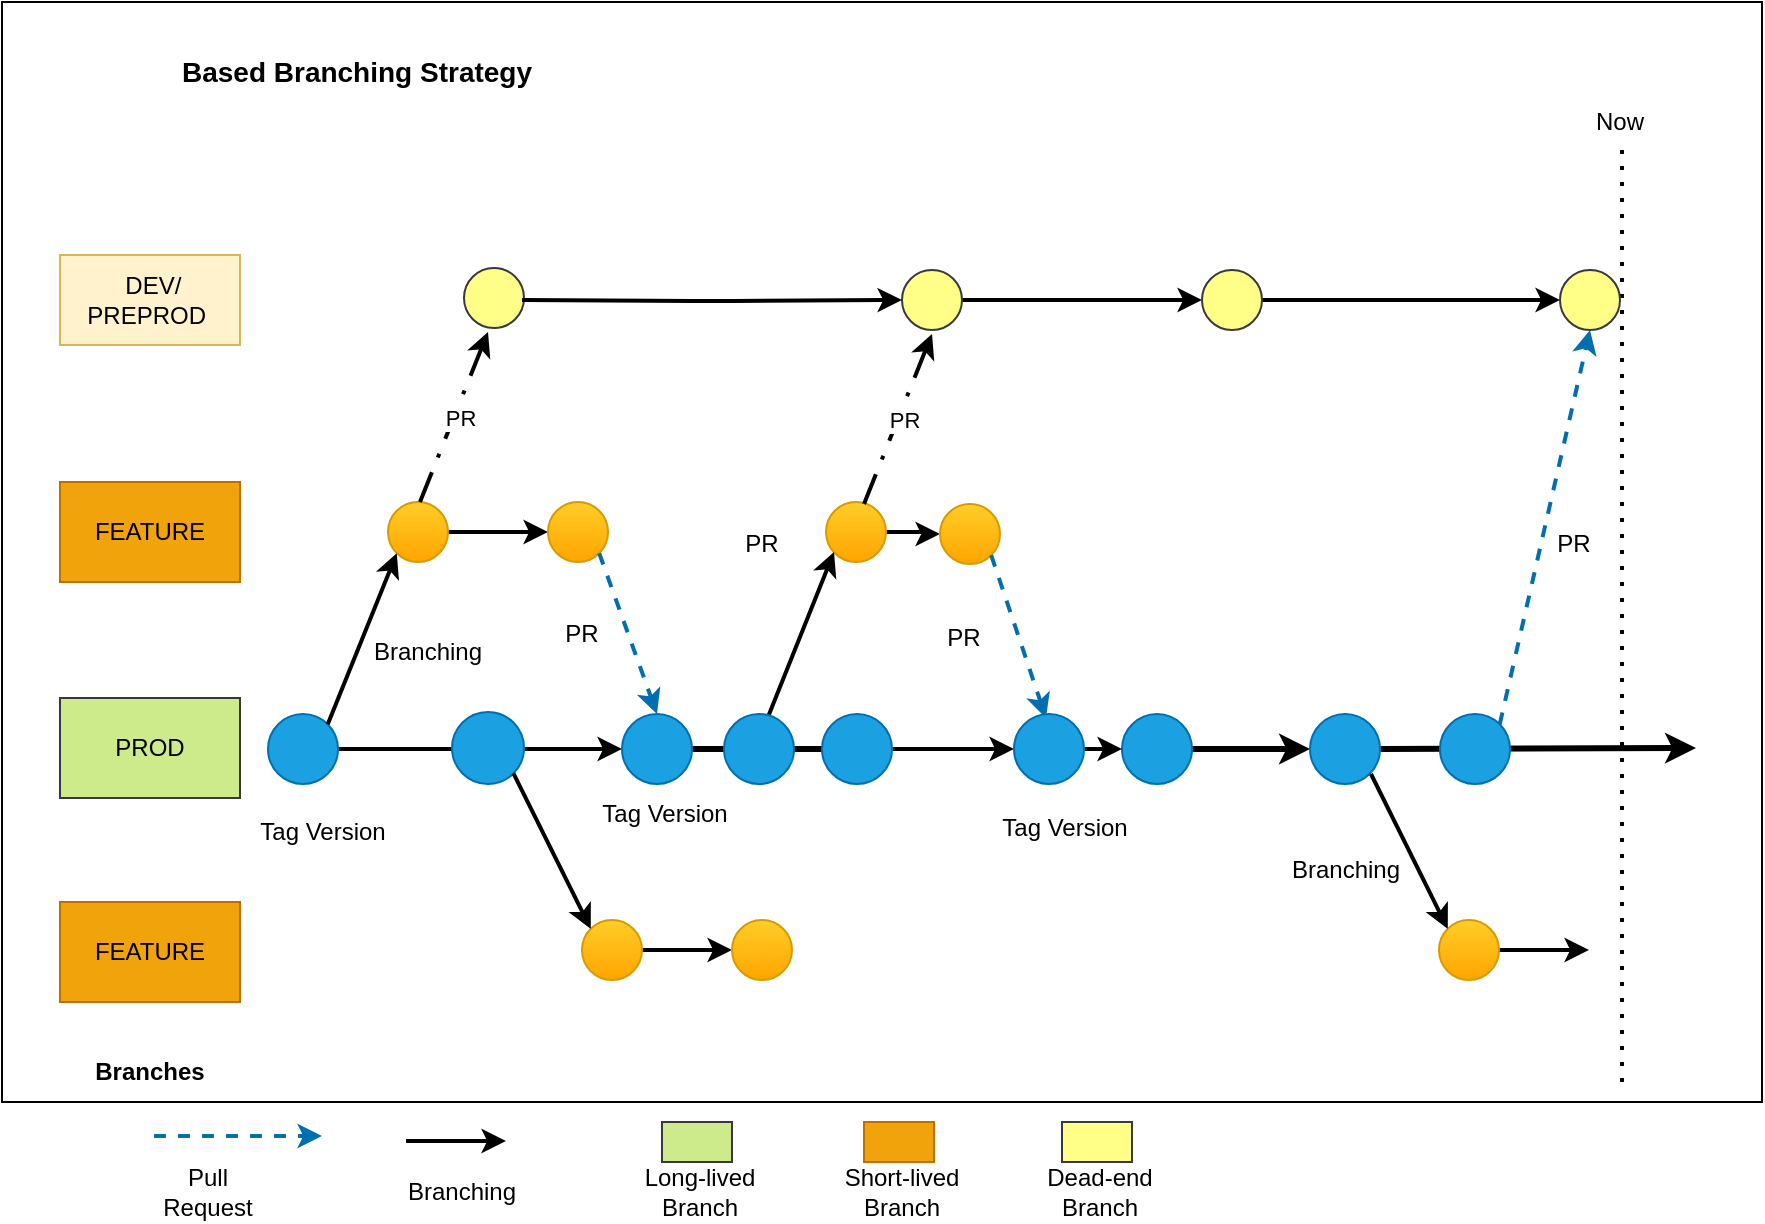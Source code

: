 <mxfile version="28.2.5">
  <diagram name="Page-1" id="fNi7HsKWAP1Vv983aiha">
    <mxGraphModel dx="928" dy="479" grid="1" gridSize="10" guides="1" tooltips="1" connect="1" arrows="1" fold="1" page="1" pageScale="1" pageWidth="1100" pageHeight="850" math="0" shadow="0">
      <root>
        <mxCell id="0" />
        <mxCell id="1" parent="0" />
        <mxCell id="CxoHVnS2cL3AwVolu_ET-243" value="" style="rounded=0;whiteSpace=wrap;html=1;fillColor=none;" parent="1" vertex="1">
          <mxGeometry x="120" y="390" width="880" height="550" as="geometry" />
        </mxCell>
        <mxCell id="CxoHVnS2cL3AwVolu_ET-139" value="" style="endArrow=none;dashed=1;html=1;dashPattern=1 3;strokeWidth=2;rounded=1;" parent="1" edge="1">
          <mxGeometry width="50" height="50" relative="1" as="geometry">
            <mxPoint x="930" y="930" as="sourcePoint" />
            <mxPoint x="930" y="460" as="targetPoint" />
          </mxGeometry>
        </mxCell>
        <mxCell id="CxoHVnS2cL3AwVolu_ET-140" style="edgeStyle=orthogonalEdgeStyle;rounded=1;orthogonalLoop=1;jettySize=auto;html=1;entryX=0;entryY=0.5;entryDx=0;entryDy=0;endArrow=none;endFill=0;strokeWidth=3;" parent="1" source="CxoHVnS2cL3AwVolu_ET-170" target="CxoHVnS2cL3AwVolu_ET-152" edge="1">
          <mxGeometry relative="1" as="geometry" />
        </mxCell>
        <mxCell id="CxoHVnS2cL3AwVolu_ET-248" style="edgeStyle=orthogonalEdgeStyle;rounded=0;orthogonalLoop=1;jettySize=auto;html=1;entryX=0;entryY=0.5;entryDx=0;entryDy=0;strokeWidth=2;" parent="1" source="CxoHVnS2cL3AwVolu_ET-141" target="CxoHVnS2cL3AwVolu_ET-170" edge="1">
          <mxGeometry relative="1" as="geometry" />
        </mxCell>
        <mxCell id="CxoHVnS2cL3AwVolu_ET-141" value="" style="ellipse;whiteSpace=wrap;html=1;aspect=fixed;fillColor=#1ba1e2;fontColor=#ffffff;strokeColor=#006EAF;rounded=1;" parent="1" vertex="1">
          <mxGeometry x="253" y="746" width="35" height="35" as="geometry" />
        </mxCell>
        <mxCell id="CxoHVnS2cL3AwVolu_ET-142" value="PROD" style="text;html=1;strokeColor=#36393d;fillColor=#cdeb8b;align=center;verticalAlign=middle;whiteSpace=wrap;rounded=0;" parent="1" vertex="1">
          <mxGeometry x="149" y="738" width="90" height="50" as="geometry" />
        </mxCell>
        <mxCell id="CxoHVnS2cL3AwVolu_ET-143" style="edgeStyle=orthogonalEdgeStyle;rounded=1;orthogonalLoop=1;jettySize=auto;html=1;entryX=0;entryY=0.5;entryDx=0;entryDy=0;strokeWidth=2;" parent="1" source="CxoHVnS2cL3AwVolu_ET-144" target="CxoHVnS2cL3AwVolu_ET-150" edge="1">
          <mxGeometry relative="1" as="geometry" />
        </mxCell>
        <mxCell id="CxoHVnS2cL3AwVolu_ET-144" value="" style="ellipse;whiteSpace=wrap;html=1;aspect=fixed;fillColor=#ffcd28;strokeColor=#d79b00;gradientColor=#ffa500;rounded=1;" parent="1" vertex="1">
          <mxGeometry x="313" y="640" width="30" height="30" as="geometry" />
        </mxCell>
        <mxCell id="CxoHVnS2cL3AwVolu_ET-145" value="" style="endArrow=classic;html=1;rounded=1;entryX=0;entryY=1;entryDx=0;entryDy=0;exitX=1;exitY=0;exitDx=0;exitDy=0;strokeWidth=2;" parent="1" source="CxoHVnS2cL3AwVolu_ET-141" target="CxoHVnS2cL3AwVolu_ET-144" edge="1">
          <mxGeometry width="50" height="50" relative="1" as="geometry">
            <mxPoint x="273" y="746" as="sourcePoint" />
            <mxPoint x="323" y="696" as="targetPoint" />
          </mxGeometry>
        </mxCell>
        <mxCell id="CxoHVnS2cL3AwVolu_ET-146" value="FEATURE" style="text;html=1;strokeColor=#BD7000;fillColor=#f0a30a;align=center;verticalAlign=middle;whiteSpace=wrap;rounded=0;fontColor=#000000;" parent="1" vertex="1">
          <mxGeometry x="149" y="630" width="90" height="50" as="geometry" />
        </mxCell>
        <mxCell id="CxoHVnS2cL3AwVolu_ET-207" style="edgeStyle=orthogonalEdgeStyle;rounded=1;orthogonalLoop=1;jettySize=auto;html=1;strokeWidth=2;fillColor=#cce5ff;strokeColor=#000000;" parent="1" source="CxoHVnS2cL3AwVolu_ET-147" target="CxoHVnS2cL3AwVolu_ET-157" edge="1">
          <mxGeometry relative="1" as="geometry" />
        </mxCell>
        <mxCell id="CxoHVnS2cL3AwVolu_ET-147" value="" style="ellipse;whiteSpace=wrap;html=1;aspect=fixed;fillColor=#ffff88;strokeColor=#36393d;rounded=1;" parent="1" vertex="1">
          <mxGeometry x="570" y="524" width="30" height="30" as="geometry" />
        </mxCell>
        <mxCell id="CxoHVnS2cL3AwVolu_ET-148" value="PR" style="text;html=1;strokeColor=none;fillColor=none;align=center;verticalAlign=middle;whiteSpace=wrap;rounded=1;" parent="1" vertex="1">
          <mxGeometry x="380" y="691" width="60" height="30" as="geometry" />
        </mxCell>
        <mxCell id="CxoHVnS2cL3AwVolu_ET-150" value="" style="ellipse;whiteSpace=wrap;html=1;aspect=fixed;fillColor=#ffcd28;strokeColor=#d79b00;gradientColor=#ffa500;rounded=1;" parent="1" vertex="1">
          <mxGeometry x="393" y="640" width="30" height="30" as="geometry" />
        </mxCell>
        <mxCell id="CxoHVnS2cL3AwVolu_ET-246" style="edgeStyle=orthogonalEdgeStyle;rounded=0;orthogonalLoop=1;jettySize=auto;html=1;entryX=0;entryY=0.5;entryDx=0;entryDy=0;strokeWidth=2;" parent="1" source="CxoHVnS2cL3AwVolu_ET-152" target="CxoHVnS2cL3AwVolu_ET-222" edge="1">
          <mxGeometry relative="1" as="geometry" />
        </mxCell>
        <mxCell id="CxoHVnS2cL3AwVolu_ET-152" value="" style="ellipse;whiteSpace=wrap;html=1;aspect=fixed;fillColor=#1ba1e2;fontColor=#ffffff;strokeColor=#006EAF;rounded=1;" parent="1" vertex="1">
          <mxGeometry x="530" y="746" width="35" height="35" as="geometry" />
        </mxCell>
        <mxCell id="CxoHVnS2cL3AwVolu_ET-155" style="edgeStyle=orthogonalEdgeStyle;rounded=1;orthogonalLoop=1;jettySize=auto;html=1;entryX=0;entryY=0.5;entryDx=0;entryDy=0;strokeWidth=3;" parent="1" source="CxoHVnS2cL3AwVolu_ET-156" target="CxoHVnS2cL3AwVolu_ET-160" edge="1">
          <mxGeometry relative="1" as="geometry" />
        </mxCell>
        <mxCell id="CxoHVnS2cL3AwVolu_ET-156" value="" style="ellipse;whiteSpace=wrap;html=1;aspect=fixed;fillColor=#1ba1e2;fontColor=#ffffff;strokeColor=#006EAF;rounded=1;" parent="1" vertex="1">
          <mxGeometry x="680" y="746" width="35" height="35" as="geometry" />
        </mxCell>
        <mxCell id="DnbEcoPxgvnVToLIo6h6-12" style="edgeStyle=orthogonalEdgeStyle;rounded=0;orthogonalLoop=1;jettySize=auto;html=1;strokeWidth=2;" edge="1" parent="1" source="CxoHVnS2cL3AwVolu_ET-157" target="CxoHVnS2cL3AwVolu_ET-224">
          <mxGeometry relative="1" as="geometry" />
        </mxCell>
        <mxCell id="CxoHVnS2cL3AwVolu_ET-157" value="" style="ellipse;whiteSpace=wrap;html=1;aspect=fixed;fillColor=#ffff88;strokeColor=#36393d;rounded=1;" parent="1" vertex="1">
          <mxGeometry x="720" y="524" width="30" height="30" as="geometry" />
        </mxCell>
        <mxCell id="CxoHVnS2cL3AwVolu_ET-159" style="edgeStyle=orthogonalEdgeStyle;rounded=1;orthogonalLoop=1;jettySize=auto;html=1;strokeWidth=3;exitX=1;exitY=0.5;exitDx=0;exitDy=0;" parent="1" source="CxoHVnS2cL3AwVolu_ET-160" edge="1">
          <mxGeometry relative="1" as="geometry">
            <mxPoint x="967" y="763" as="targetPoint" />
            <mxPoint x="860.993" y="763" as="sourcePoint" />
          </mxGeometry>
        </mxCell>
        <mxCell id="CxoHVnS2cL3AwVolu_ET-160" value="" style="ellipse;whiteSpace=wrap;html=1;aspect=fixed;fillColor=#1ba1e2;fontColor=#ffffff;strokeColor=#006EAF;rounded=1;" parent="1" vertex="1">
          <mxGeometry x="774" y="746" width="35" height="35" as="geometry" />
        </mxCell>
        <mxCell id="CxoHVnS2cL3AwVolu_ET-161" value="Branching" style="text;html=1;strokeColor=none;fillColor=none;align=center;verticalAlign=middle;whiteSpace=wrap;rounded=1;" parent="1" vertex="1">
          <mxGeometry x="303" y="700" width="60" height="30" as="geometry" />
        </mxCell>
        <mxCell id="CxoHVnS2cL3AwVolu_ET-170" value="" style="ellipse;whiteSpace=wrap;html=1;aspect=fixed;fillColor=#1ba1e2;fontColor=#ffffff;strokeColor=#006EAF;rounded=1;" parent="1" vertex="1">
          <mxGeometry x="430" y="746" width="35" height="35" as="geometry" />
        </mxCell>
        <mxCell id="CxoHVnS2cL3AwVolu_ET-171" value="" style="endArrow=classic;html=1;rounded=1;entryX=0.5;entryY=0;entryDx=0;entryDy=0;exitX=1;exitY=1;exitDx=0;exitDy=0;strokeWidth=2;fillColor=#1ba1e2;strokeColor=#006EAF;dashed=1;" parent="1" source="CxoHVnS2cL3AwVolu_ET-150" target="CxoHVnS2cL3AwVolu_ET-170" edge="1">
          <mxGeometry width="50" height="50" relative="1" as="geometry">
            <mxPoint x="575" y="681" as="sourcePoint" />
            <mxPoint x="625" y="631" as="targetPoint" />
          </mxGeometry>
        </mxCell>
        <mxCell id="CxoHVnS2cL3AwVolu_ET-173" value="PR" style="text;html=1;strokeColor=none;fillColor=none;align=center;verticalAlign=middle;whiteSpace=wrap;rounded=1;" parent="1" vertex="1">
          <mxGeometry x="485" y="640" width="30" height="41" as="geometry" />
        </mxCell>
        <mxCell id="CxoHVnS2cL3AwVolu_ET-174" value="" style="ellipse;whiteSpace=wrap;html=1;aspect=fixed;fillColor=#1ba1e2;fontColor=#ffffff;strokeColor=#006EAF;rounded=1;" parent="1" vertex="1">
          <mxGeometry x="345" y="745" width="36" height="36" as="geometry" />
        </mxCell>
        <mxCell id="CxoHVnS2cL3AwVolu_ET-177" value="" style="edgeStyle=orthogonalEdgeStyle;rounded=1;orthogonalLoop=1;jettySize=auto;html=1;strokeWidth=2;" parent="1" source="CxoHVnS2cL3AwVolu_ET-178" target="CxoHVnS2cL3AwVolu_ET-182" edge="1">
          <mxGeometry relative="1" as="geometry" />
        </mxCell>
        <mxCell id="CxoHVnS2cL3AwVolu_ET-178" value="" style="ellipse;whiteSpace=wrap;html=1;aspect=fixed;fillColor=#ffcd28;strokeColor=#d79b00;gradientColor=#ffa500;rounded=1;" parent="1" vertex="1">
          <mxGeometry x="410" y="849" width="30" height="30" as="geometry" />
        </mxCell>
        <mxCell id="CxoHVnS2cL3AwVolu_ET-179" value="" style="endArrow=classic;html=1;rounded=1;entryX=0;entryY=0;entryDx=0;entryDy=0;exitX=1;exitY=1;exitDx=0;exitDy=0;strokeWidth=2;" parent="1" source="CxoHVnS2cL3AwVolu_ET-174" target="CxoHVnS2cL3AwVolu_ET-178" edge="1">
          <mxGeometry width="50" height="50" relative="1" as="geometry">
            <mxPoint x="318" y="934" as="sourcePoint" />
            <mxPoint x="352" y="849" as="targetPoint" />
          </mxGeometry>
        </mxCell>
        <mxCell id="CxoHVnS2cL3AwVolu_ET-180" value="Now" style="text;html=1;strokeColor=none;fillColor=none;align=center;verticalAlign=middle;whiteSpace=wrap;rounded=1;" parent="1" vertex="1">
          <mxGeometry x="899" y="435" width="60" height="30" as="geometry" />
        </mxCell>
        <mxCell id="CxoHVnS2cL3AwVolu_ET-182" value="" style="ellipse;whiteSpace=wrap;html=1;aspect=fixed;fillColor=#ffcd28;strokeColor=#d79b00;gradientColor=#ffa500;rounded=1;" parent="1" vertex="1">
          <mxGeometry x="485" y="849" width="30" height="30" as="geometry" />
        </mxCell>
        <mxCell id="CxoHVnS2cL3AwVolu_ET-187" value="" style="edgeStyle=orthogonalEdgeStyle;rounded=1;orthogonalLoop=1;jettySize=auto;html=1;strokeWidth=2;" parent="1" source="CxoHVnS2cL3AwVolu_ET-188" edge="1">
          <mxGeometry relative="1" as="geometry">
            <mxPoint x="913.5" y="864" as="targetPoint" />
          </mxGeometry>
        </mxCell>
        <mxCell id="CxoHVnS2cL3AwVolu_ET-188" value="" style="ellipse;whiteSpace=wrap;html=1;aspect=fixed;fillColor=#ffcd28;strokeColor=#d79b00;gradientColor=#ffa500;rounded=1;" parent="1" vertex="1">
          <mxGeometry x="838.5" y="849" width="30" height="30" as="geometry" />
        </mxCell>
        <mxCell id="CxoHVnS2cL3AwVolu_ET-189" value="" style="endArrow=classic;html=1;rounded=1;entryX=0;entryY=0;entryDx=0;entryDy=0;exitX=1;exitY=1;exitDx=0;exitDy=0;strokeWidth=2;" parent="1" target="CxoHVnS2cL3AwVolu_ET-188" edge="1">
          <mxGeometry width="50" height="50" relative="1" as="geometry">
            <mxPoint x="804.5" y="776" as="sourcePoint" />
            <mxPoint x="780.5" y="849" as="targetPoint" />
          </mxGeometry>
        </mxCell>
        <mxCell id="CxoHVnS2cL3AwVolu_ET-190" value="Branching" style="text;html=1;strokeColor=none;fillColor=none;align=center;verticalAlign=middle;whiteSpace=wrap;rounded=1;" parent="1" vertex="1">
          <mxGeometry x="761.5" y="809" width="60" height="30" as="geometry" />
        </mxCell>
        <mxCell id="CxoHVnS2cL3AwVolu_ET-191" value="FEATURE" style="text;html=1;strokeColor=#BD7000;fillColor=#f0a30a;align=center;verticalAlign=middle;whiteSpace=wrap;rounded=0;fontColor=#000000;" parent="1" vertex="1">
          <mxGeometry x="149" y="840" width="90" height="50" as="geometry" />
        </mxCell>
        <mxCell id="CxoHVnS2cL3AwVolu_ET-193" value="&lt;font style=&quot;font-size: 14px;&quot;&gt;&lt;b&gt;Based Branching Strategy&lt;/b&gt;&lt;/font&gt;" style="text;html=1;strokeColor=none;fillColor=none;align=center;verticalAlign=middle;whiteSpace=wrap;rounded=1;" parent="1" vertex="1">
          <mxGeometry x="164" y="410" width="267" height="30" as="geometry" />
        </mxCell>
        <mxCell id="CxoHVnS2cL3AwVolu_ET-195" value="" style="endArrow=classic;html=1;rounded=1;exitX=1;exitY=0;exitDx=0;exitDy=0;dashed=1;fillColor=#1ba1e2;strokeColor=#006EAF;strokeWidth=2;" parent="1" edge="1">
          <mxGeometry width="50" height="50" relative="1" as="geometry">
            <mxPoint x="196" y="957" as="sourcePoint" />
            <mxPoint x="280" y="957" as="targetPoint" />
          </mxGeometry>
        </mxCell>
        <mxCell id="CxoHVnS2cL3AwVolu_ET-196" value="Pull Request" style="text;html=1;strokeColor=none;fillColor=none;align=center;verticalAlign=middle;whiteSpace=wrap;rounded=1;" parent="1" vertex="1">
          <mxGeometry x="193" y="970" width="60" height="30" as="geometry" />
        </mxCell>
        <mxCell id="CxoHVnS2cL3AwVolu_ET-209" value="Tag Version" style="text;html=1;strokeColor=none;fillColor=none;align=center;verticalAlign=middle;whiteSpace=wrap;rounded=1;" parent="1" vertex="1">
          <mxGeometry x="239" y="790" width="83" height="30" as="geometry" />
        </mxCell>
        <mxCell id="DnbEcoPxgvnVToLIo6h6-13" style="edgeStyle=orthogonalEdgeStyle;rounded=0;orthogonalLoop=1;jettySize=auto;html=1;strokeWidth=2;" edge="1" parent="1" source="CxoHVnS2cL3AwVolu_ET-211" target="CxoHVnS2cL3AwVolu_ET-216">
          <mxGeometry relative="1" as="geometry" />
        </mxCell>
        <mxCell id="CxoHVnS2cL3AwVolu_ET-211" value="" style="ellipse;whiteSpace=wrap;html=1;aspect=fixed;fillColor=#ffcd28;strokeColor=#d79b00;gradientColor=#ffa500;rounded=1;" parent="1" vertex="1">
          <mxGeometry x="532" y="640" width="30" height="30" as="geometry" />
        </mxCell>
        <mxCell id="CxoHVnS2cL3AwVolu_ET-212" value="" style="endArrow=classic;html=1;rounded=1;entryX=0;entryY=1;entryDx=0;entryDy=0;exitX=1;exitY=0;exitDx=0;exitDy=0;strokeWidth=2;" parent="1" edge="1">
          <mxGeometry width="50" height="50" relative="1" as="geometry">
            <mxPoint x="502" y="750" as="sourcePoint" />
            <mxPoint x="536" y="665" as="targetPoint" />
          </mxGeometry>
        </mxCell>
        <mxCell id="CxoHVnS2cL3AwVolu_ET-213" value="" style="ellipse;whiteSpace=wrap;html=1;aspect=fixed;fillColor=#1ba1e2;fontColor=#ffffff;strokeColor=#006EAF;rounded=1;" parent="1" vertex="1">
          <mxGeometry x="481" y="746" width="35" height="35" as="geometry" />
        </mxCell>
        <mxCell id="CxoHVnS2cL3AwVolu_ET-215" value="PR" style="text;html=1;strokeColor=none;fillColor=none;align=center;verticalAlign=middle;whiteSpace=wrap;rounded=1;" parent="1" vertex="1">
          <mxGeometry x="571" y="693" width="60" height="30" as="geometry" />
        </mxCell>
        <mxCell id="CxoHVnS2cL3AwVolu_ET-216" value="" style="ellipse;whiteSpace=wrap;html=1;aspect=fixed;fillColor=#ffcd28;strokeColor=#d79b00;gradientColor=#ffa500;rounded=1;" parent="1" vertex="1">
          <mxGeometry x="589" y="641" width="30" height="30" as="geometry" />
        </mxCell>
        <mxCell id="CxoHVnS2cL3AwVolu_ET-217" value="" style="endArrow=classic;html=1;rounded=1;entryX=0.5;entryY=0;entryDx=0;entryDy=0;exitX=1;exitY=1;exitDx=0;exitDy=0;strokeWidth=2;fillColor=#1ba1e2;strokeColor=#006EAF;dashed=1;" parent="1" source="CxoHVnS2cL3AwVolu_ET-216" edge="1">
          <mxGeometry width="50" height="50" relative="1" as="geometry">
            <mxPoint x="766" y="683" as="sourcePoint" />
            <mxPoint x="642" y="748" as="targetPoint" />
          </mxGeometry>
        </mxCell>
        <mxCell id="CxoHVnS2cL3AwVolu_ET-247" style="edgeStyle=orthogonalEdgeStyle;rounded=0;orthogonalLoop=1;jettySize=auto;html=1;exitX=1;exitY=0.5;exitDx=0;exitDy=0;entryX=0;entryY=0.5;entryDx=0;entryDy=0;strokeWidth=2;" parent="1" source="CxoHVnS2cL3AwVolu_ET-222" target="CxoHVnS2cL3AwVolu_ET-156" edge="1">
          <mxGeometry relative="1" as="geometry" />
        </mxCell>
        <mxCell id="CxoHVnS2cL3AwVolu_ET-222" value="" style="ellipse;whiteSpace=wrap;html=1;aspect=fixed;fillColor=#1ba1e2;fontColor=#ffffff;strokeColor=#006EAF;rounded=1;" parent="1" vertex="1">
          <mxGeometry x="626" y="746" width="35" height="35" as="geometry" />
        </mxCell>
        <mxCell id="CxoHVnS2cL3AwVolu_ET-224" value="" style="ellipse;whiteSpace=wrap;html=1;aspect=fixed;fillColor=#ffff88;strokeColor=#36393d;rounded=1;" parent="1" vertex="1">
          <mxGeometry x="899" y="524" width="30" height="30" as="geometry" />
        </mxCell>
        <mxCell id="CxoHVnS2cL3AwVolu_ET-225" value="" style="ellipse;whiteSpace=wrap;html=1;aspect=fixed;fillColor=#1ba1e2;fontColor=#ffffff;strokeColor=#006EAF;rounded=1;" parent="1" vertex="1">
          <mxGeometry x="839" y="746" width="35" height="35" as="geometry" />
        </mxCell>
        <mxCell id="CxoHVnS2cL3AwVolu_ET-226" value="" style="endArrow=classic;html=1;rounded=1;exitX=1;exitY=0;exitDx=0;exitDy=0;entryX=0.5;entryY=1;entryDx=0;entryDy=0;fillColor=#f8cecc;strokeColor=#006EAF;dashed=1;strokeWidth=2;" parent="1" source="CxoHVnS2cL3AwVolu_ET-225" target="CxoHVnS2cL3AwVolu_ET-224" edge="1">
          <mxGeometry width="50" height="50" relative="1" as="geometry">
            <mxPoint x="981" y="681" as="sourcePoint" />
            <mxPoint x="861" y="611" as="targetPoint" />
          </mxGeometry>
        </mxCell>
        <mxCell id="CxoHVnS2cL3AwVolu_ET-227" value="PR" style="text;html=1;strokeColor=none;fillColor=none;align=center;verticalAlign=middle;whiteSpace=wrap;rounded=1;" parent="1" vertex="1">
          <mxGeometry x="891" y="640" width="30" height="41" as="geometry" />
        </mxCell>
        <mxCell id="CxoHVnS2cL3AwVolu_ET-230" value="&lt;b&gt;Branches&lt;/b&gt;" style="text;html=1;strokeColor=none;fillColor=none;align=center;verticalAlign=middle;whiteSpace=wrap;rounded=1;" parent="1" vertex="1">
          <mxGeometry x="164" y="910" width="60" height="30" as="geometry" />
        </mxCell>
        <mxCell id="CxoHVnS2cL3AwVolu_ET-232" value="" style="text;html=1;strokeColor=#36393d;fillColor=#cdeb8b;align=center;verticalAlign=middle;whiteSpace=wrap;rounded=0;" parent="1" vertex="1">
          <mxGeometry x="450" y="950" width="35" height="20" as="geometry" />
        </mxCell>
        <mxCell id="CxoHVnS2cL3AwVolu_ET-233" value="Long-lived Branch" style="text;html=1;strokeColor=none;fillColor=none;align=center;verticalAlign=middle;whiteSpace=wrap;rounded=1;" parent="1" vertex="1">
          <mxGeometry x="423" y="970" width="92" height="30" as="geometry" />
        </mxCell>
        <mxCell id="CxoHVnS2cL3AwVolu_ET-234" value="" style="text;html=1;strokeColor=#BD7000;fillColor=#f0a30a;align=center;verticalAlign=middle;whiteSpace=wrap;rounded=0;fontColor=#000000;" parent="1" vertex="1">
          <mxGeometry x="551" y="950" width="35" height="20" as="geometry" />
        </mxCell>
        <mxCell id="CxoHVnS2cL3AwVolu_ET-235" value="Short-lived Branch" style="text;html=1;strokeColor=none;fillColor=none;align=center;verticalAlign=middle;whiteSpace=wrap;rounded=1;" parent="1" vertex="1">
          <mxGeometry x="524" y="970" width="92" height="30" as="geometry" />
        </mxCell>
        <mxCell id="CxoHVnS2cL3AwVolu_ET-236" value="" style="text;html=1;strokeColor=#36393d;fillColor=#ffff88;align=center;verticalAlign=middle;whiteSpace=wrap;rounded=0;" parent="1" vertex="1">
          <mxGeometry x="650" y="950" width="35" height="20" as="geometry" />
        </mxCell>
        <mxCell id="CxoHVnS2cL3AwVolu_ET-237" value="Dead-end Branch" style="text;html=1;strokeColor=none;fillColor=none;align=center;verticalAlign=middle;whiteSpace=wrap;rounded=1;" parent="1" vertex="1">
          <mxGeometry x="623" y="970" width="92" height="30" as="geometry" />
        </mxCell>
        <mxCell id="DnbEcoPxgvnVToLIo6h6-1" value="&amp;nbsp;DEV/ PREPROD&amp;nbsp;" style="text;html=1;strokeColor=#d6b656;fillColor=#fff2cc;align=center;verticalAlign=middle;whiteSpace=wrap;rounded=0;" vertex="1" parent="1">
          <mxGeometry x="149" y="516.5" width="90" height="45" as="geometry" />
        </mxCell>
        <mxCell id="DnbEcoPxgvnVToLIo6h6-2" value="" style="ellipse;whiteSpace=wrap;html=1;aspect=fixed;fillColor=#ffff88;strokeColor=#36393d;rounded=1;" vertex="1" parent="1">
          <mxGeometry x="351" y="523" width="30" height="30" as="geometry" />
        </mxCell>
        <mxCell id="DnbEcoPxgvnVToLIo6h6-5" value="" style="endArrow=classic;html=1;rounded=1;entryX=0;entryY=1;entryDx=0;entryDy=0;exitX=1;exitY=0;exitDx=0;exitDy=0;strokeWidth=2;dashed=1;dashPattern=8 4 1 4;" edge="1" parent="1">
          <mxGeometry width="50" height="50" relative="1" as="geometry">
            <mxPoint x="329" y="640" as="sourcePoint" />
            <mxPoint x="363" y="555" as="targetPoint" />
          </mxGeometry>
        </mxCell>
        <mxCell id="DnbEcoPxgvnVToLIo6h6-7" value="PR" style="edgeLabel;html=1;align=center;verticalAlign=middle;resizable=0;points=[];" vertex="1" connectable="0" parent="DnbEcoPxgvnVToLIo6h6-5">
          <mxGeometry x="0.021" y="-3" relative="1" as="geometry">
            <mxPoint as="offset" />
          </mxGeometry>
        </mxCell>
        <mxCell id="DnbEcoPxgvnVToLIo6h6-6" value="Tag Version" style="text;html=1;strokeColor=none;fillColor=none;align=center;verticalAlign=middle;whiteSpace=wrap;rounded=1;" vertex="1" parent="1">
          <mxGeometry x="410" y="781" width="83" height="30" as="geometry" />
        </mxCell>
        <mxCell id="DnbEcoPxgvnVToLIo6h6-8" style="edgeStyle=orthogonalEdgeStyle;rounded=1;orthogonalLoop=1;jettySize=auto;html=1;strokeWidth=2;fillColor=#cce5ff;strokeColor=#000000;entryX=0;entryY=0.5;entryDx=0;entryDy=0;" edge="1" parent="1" target="CxoHVnS2cL3AwVolu_ET-147">
          <mxGeometry relative="1" as="geometry">
            <mxPoint x="380" y="539" as="sourcePoint" />
            <mxPoint x="586" y="543" as="targetPoint" />
          </mxGeometry>
        </mxCell>
        <mxCell id="DnbEcoPxgvnVToLIo6h6-9" value="" style="endArrow=classic;html=1;rounded=1;entryX=0;entryY=1;entryDx=0;entryDy=0;exitX=1;exitY=0;exitDx=0;exitDy=0;strokeWidth=2;dashed=1;dashPattern=8 4 1 4;" edge="1" parent="1">
          <mxGeometry width="50" height="50" relative="1" as="geometry">
            <mxPoint x="551" y="641" as="sourcePoint" />
            <mxPoint x="585" y="556" as="targetPoint" />
          </mxGeometry>
        </mxCell>
        <mxCell id="DnbEcoPxgvnVToLIo6h6-10" value="PR" style="edgeLabel;html=1;align=center;verticalAlign=middle;resizable=0;points=[];" vertex="1" connectable="0" parent="DnbEcoPxgvnVToLIo6h6-9">
          <mxGeometry x="0.021" y="-3" relative="1" as="geometry">
            <mxPoint as="offset" />
          </mxGeometry>
        </mxCell>
        <mxCell id="DnbEcoPxgvnVToLIo6h6-14" style="edgeStyle=orthogonalEdgeStyle;rounded=1;orthogonalLoop=1;jettySize=auto;html=1;entryX=0;entryY=0.5;entryDx=0;entryDy=0;strokeWidth=2;" edge="1" parent="1">
          <mxGeometry relative="1" as="geometry">
            <mxPoint x="322" y="959.5" as="sourcePoint" />
            <mxPoint x="372" y="959.5" as="targetPoint" />
          </mxGeometry>
        </mxCell>
        <mxCell id="DnbEcoPxgvnVToLIo6h6-15" value="Branching" style="text;html=1;strokeColor=none;fillColor=none;align=center;verticalAlign=middle;whiteSpace=wrap;rounded=1;" vertex="1" parent="1">
          <mxGeometry x="320" y="970" width="60" height="30" as="geometry" />
        </mxCell>
        <mxCell id="DnbEcoPxgvnVToLIo6h6-16" value="Tag Version" style="text;html=1;strokeColor=none;fillColor=none;align=center;verticalAlign=middle;whiteSpace=wrap;rounded=1;" vertex="1" parent="1">
          <mxGeometry x="610" y="788" width="83" height="30" as="geometry" />
        </mxCell>
      </root>
    </mxGraphModel>
  </diagram>
</mxfile>
